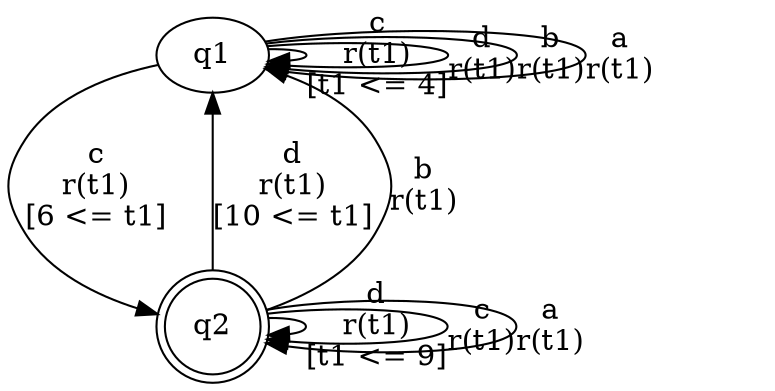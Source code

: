 digraph L {
	qq1[label=q1]
	qq2[label=q2 shape=doublecircle]
	qq1 -> qq1[label="c\nr(t1)\n[t1 <= 4]"]
	qq1 -> qq1[label="d\nr(t1)\n"]
	qq1 -> qq1[label="b\nr(t1)\n"]
	qq1 -> qq2[label="c\nr(t1)\n[6 <= t1]"]
	qq2 -> qq2[label="d\nr(t1)\n[t1 <= 9]"]
	qq2 -> qq2[label="c\nr(t1)\n"]
	qq2 -> qq1[label="d\nr(t1)\n[10 <= t1]"]
	qq2 -> qq2[label="a\nr(t1)\n"]
	qq2 -> qq1[label="b\nr(t1)\n"]
	qq1 -> qq1[label="a\nr(t1)\n"]
}
